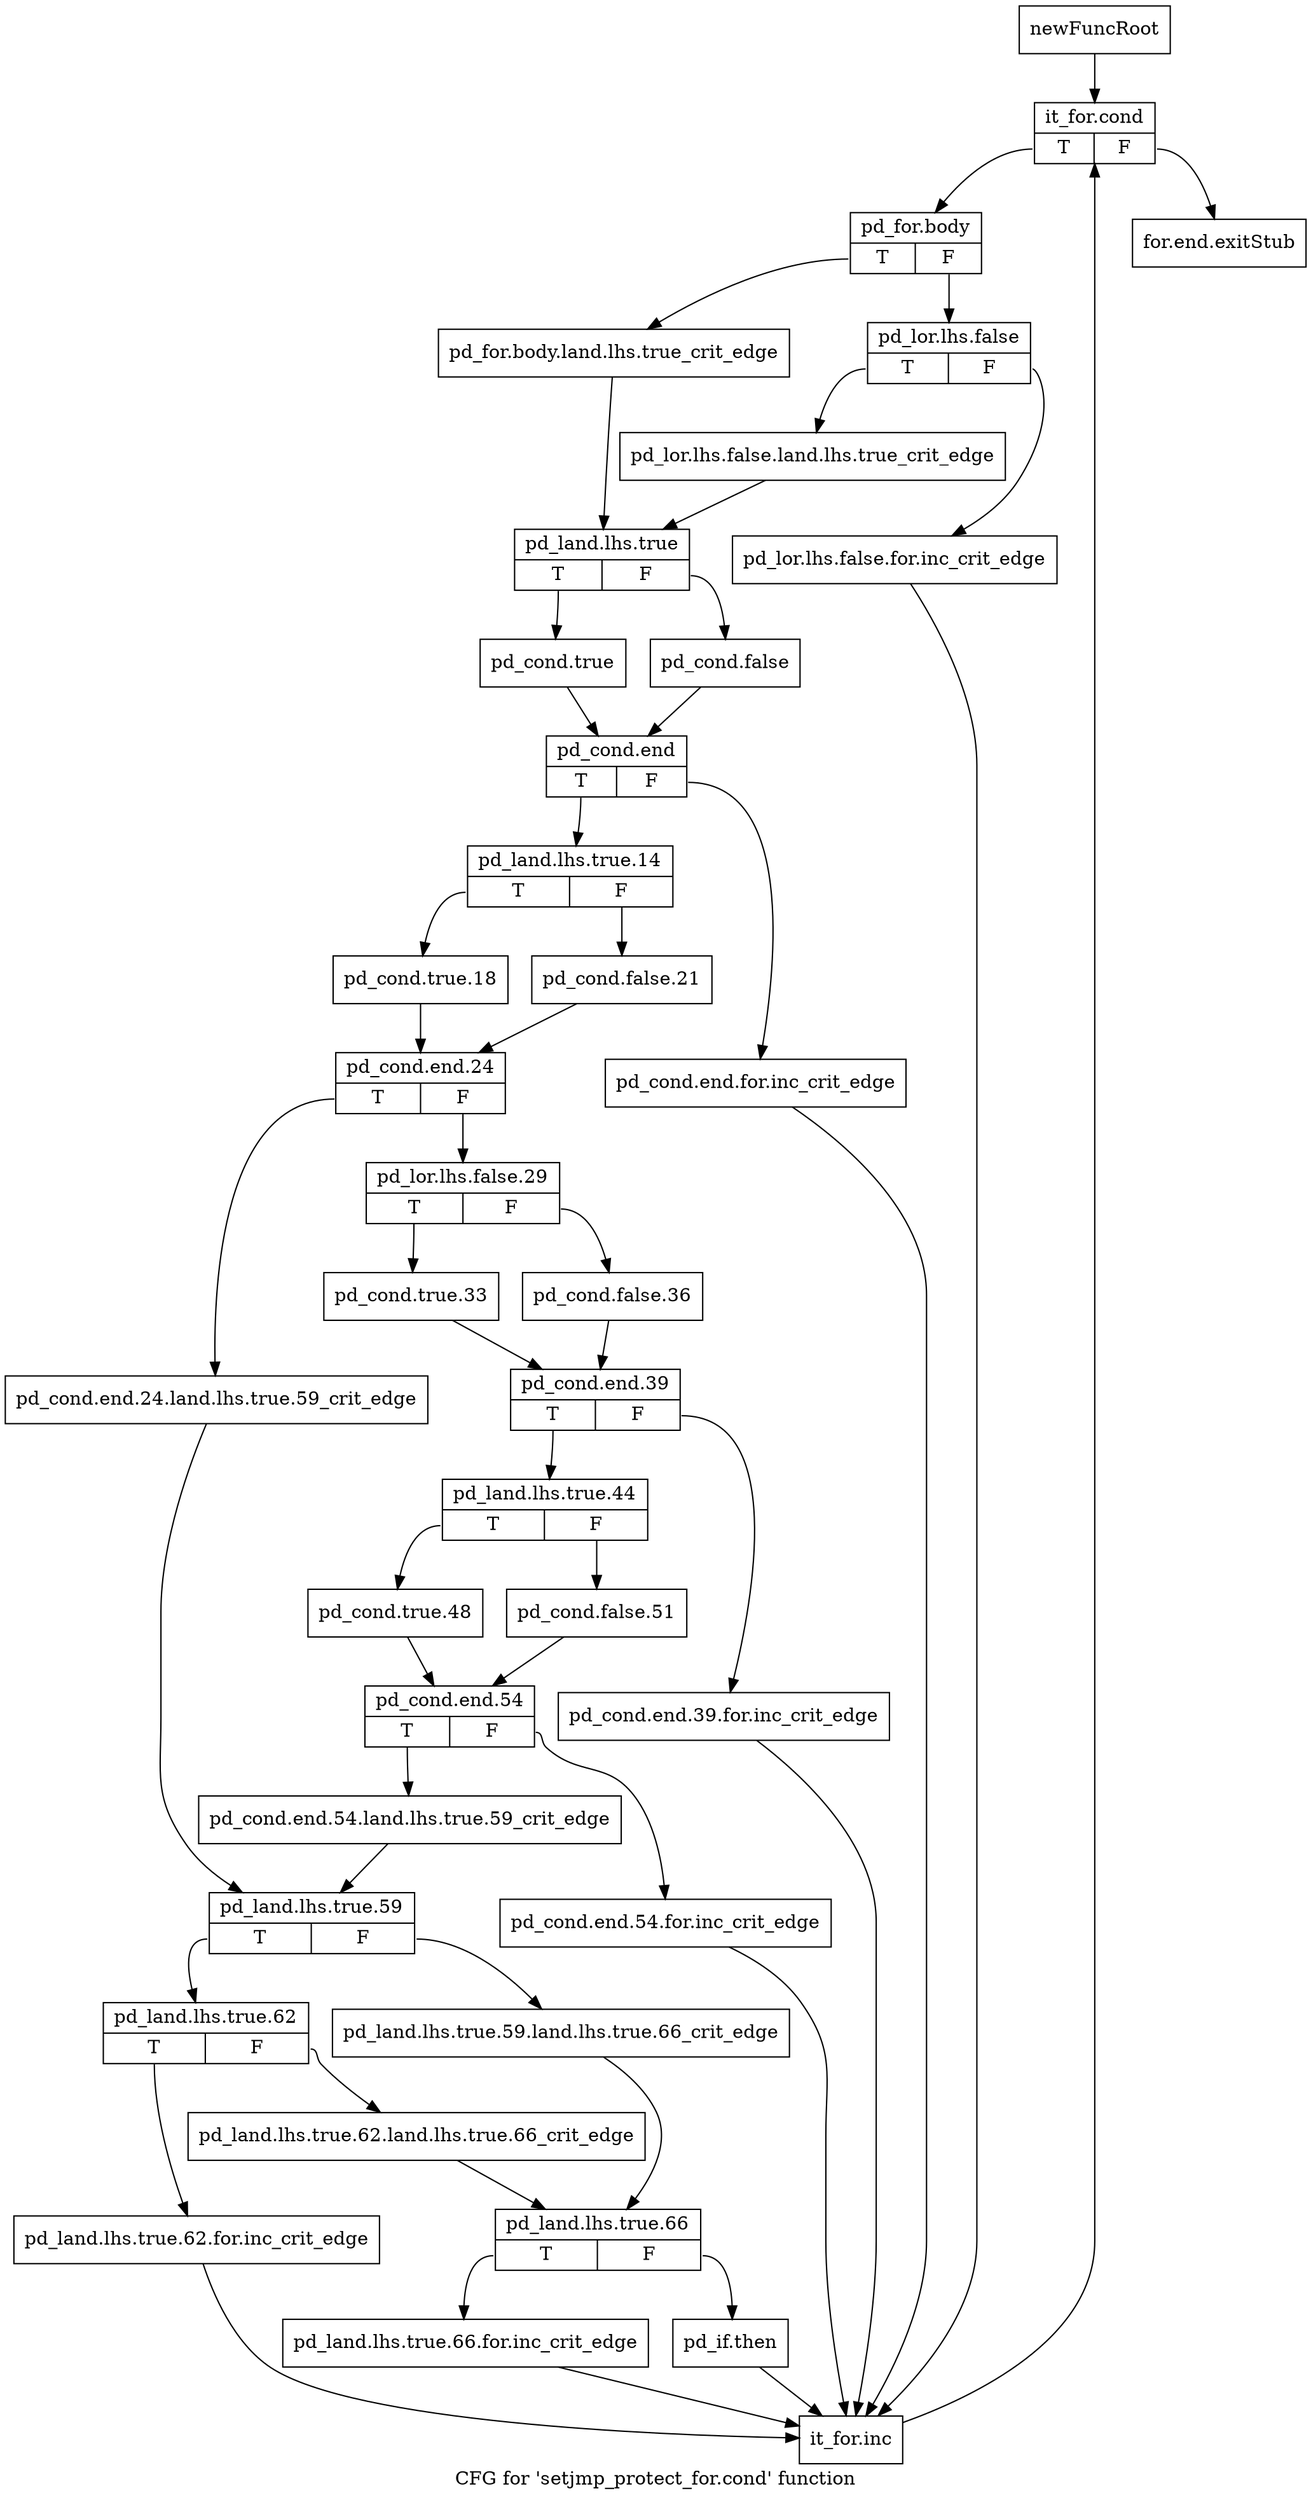 digraph "CFG for 'setjmp_protect_for.cond' function" {
	label="CFG for 'setjmp_protect_for.cond' function";

	Node0xb040cd0 [shape=record,label="{newFuncRoot}"];
	Node0xb040cd0 -> Node0xb040d70;
	Node0xb040d20 [shape=record,label="{for.end.exitStub}"];
	Node0xb040d70 [shape=record,label="{it_for.cond|{<s0>T|<s1>F}}"];
	Node0xb040d70:s0 -> Node0xb040dc0;
	Node0xb040d70:s1 -> Node0xb040d20;
	Node0xb040dc0 [shape=record,label="{pd_for.body|{<s0>T|<s1>F}}"];
	Node0xb040dc0:s0 -> Node0xb040f00;
	Node0xb040dc0:s1 -> Node0xb040e10;
	Node0xb040e10 [shape=record,label="{pd_lor.lhs.false|{<s0>T|<s1>F}}"];
	Node0xb040e10:s0 -> Node0xb040eb0;
	Node0xb040e10:s1 -> Node0xb040e60;
	Node0xb040e60 [shape=record,label="{pd_lor.lhs.false.for.inc_crit_edge}"];
	Node0xb040e60 -> Node0xb041860;
	Node0xb040eb0 [shape=record,label="{pd_lor.lhs.false.land.lhs.true_crit_edge}"];
	Node0xb040eb0 -> Node0xb040f50;
	Node0xb040f00 [shape=record,label="{pd_for.body.land.lhs.true_crit_edge}"];
	Node0xb040f00 -> Node0xb040f50;
	Node0xb040f50 [shape=record,label="{pd_land.lhs.true|{<s0>T|<s1>F}}"];
	Node0xb040f50:s0 -> Node0xb040ff0;
	Node0xb040f50:s1 -> Node0xb040fa0;
	Node0xb040fa0 [shape=record,label="{pd_cond.false}"];
	Node0xb040fa0 -> Node0xb041040;
	Node0xb040ff0 [shape=record,label="{pd_cond.true}"];
	Node0xb040ff0 -> Node0xb041040;
	Node0xb041040 [shape=record,label="{pd_cond.end|{<s0>T|<s1>F}}"];
	Node0xb041040:s0 -> Node0xb0410e0;
	Node0xb041040:s1 -> Node0xb041090;
	Node0xb041090 [shape=record,label="{pd_cond.end.for.inc_crit_edge}"];
	Node0xb041090 -> Node0xb041860;
	Node0xb0410e0 [shape=record,label="{pd_land.lhs.true.14|{<s0>T|<s1>F}}"];
	Node0xb0410e0:s0 -> Node0xb041180;
	Node0xb0410e0:s1 -> Node0xb041130;
	Node0xb041130 [shape=record,label="{pd_cond.false.21}"];
	Node0xb041130 -> Node0xb0411d0;
	Node0xb041180 [shape=record,label="{pd_cond.true.18}"];
	Node0xb041180 -> Node0xb0411d0;
	Node0xb0411d0 [shape=record,label="{pd_cond.end.24|{<s0>T|<s1>F}}"];
	Node0xb0411d0:s0 -> Node0xb041590;
	Node0xb0411d0:s1 -> Node0xb041220;
	Node0xb041220 [shape=record,label="{pd_lor.lhs.false.29|{<s0>T|<s1>F}}"];
	Node0xb041220:s0 -> Node0xb0412c0;
	Node0xb041220:s1 -> Node0xb041270;
	Node0xb041270 [shape=record,label="{pd_cond.false.36}"];
	Node0xb041270 -> Node0xb041310;
	Node0xb0412c0 [shape=record,label="{pd_cond.true.33}"];
	Node0xb0412c0 -> Node0xb041310;
	Node0xb041310 [shape=record,label="{pd_cond.end.39|{<s0>T|<s1>F}}"];
	Node0xb041310:s0 -> Node0xb0413b0;
	Node0xb041310:s1 -> Node0xb041360;
	Node0xb041360 [shape=record,label="{pd_cond.end.39.for.inc_crit_edge}"];
	Node0xb041360 -> Node0xb041860;
	Node0xb0413b0 [shape=record,label="{pd_land.lhs.true.44|{<s0>T|<s1>F}}"];
	Node0xb0413b0:s0 -> Node0xb041450;
	Node0xb0413b0:s1 -> Node0xb041400;
	Node0xb041400 [shape=record,label="{pd_cond.false.51}"];
	Node0xb041400 -> Node0xb0414a0;
	Node0xb041450 [shape=record,label="{pd_cond.true.48}"];
	Node0xb041450 -> Node0xb0414a0;
	Node0xb0414a0 [shape=record,label="{pd_cond.end.54|{<s0>T|<s1>F}}"];
	Node0xb0414a0:s0 -> Node0xb041540;
	Node0xb0414a0:s1 -> Node0xb0414f0;
	Node0xb0414f0 [shape=record,label="{pd_cond.end.54.for.inc_crit_edge}"];
	Node0xb0414f0 -> Node0xb041860;
	Node0xb041540 [shape=record,label="{pd_cond.end.54.land.lhs.true.59_crit_edge}"];
	Node0xb041540 -> Node0xb0415e0;
	Node0xb041590 [shape=record,label="{pd_cond.end.24.land.lhs.true.59_crit_edge}"];
	Node0xb041590 -> Node0xb0415e0;
	Node0xb0415e0 [shape=record,label="{pd_land.lhs.true.59|{<s0>T|<s1>F}}"];
	Node0xb0415e0:s0 -> Node0xb041680;
	Node0xb0415e0:s1 -> Node0xb041630;
	Node0xb041630 [shape=record,label="{pd_land.lhs.true.59.land.lhs.true.66_crit_edge}"];
	Node0xb041630 -> Node0xb041720;
	Node0xb041680 [shape=record,label="{pd_land.lhs.true.62|{<s0>T|<s1>F}}"];
	Node0xb041680:s0 -> Node0xb041810;
	Node0xb041680:s1 -> Node0xb0416d0;
	Node0xb0416d0 [shape=record,label="{pd_land.lhs.true.62.land.lhs.true.66_crit_edge}"];
	Node0xb0416d0 -> Node0xb041720;
	Node0xb041720 [shape=record,label="{pd_land.lhs.true.66|{<s0>T|<s1>F}}"];
	Node0xb041720:s0 -> Node0xb0417c0;
	Node0xb041720:s1 -> Node0xb041770;
	Node0xb041770 [shape=record,label="{pd_if.then}"];
	Node0xb041770 -> Node0xb041860;
	Node0xb0417c0 [shape=record,label="{pd_land.lhs.true.66.for.inc_crit_edge}"];
	Node0xb0417c0 -> Node0xb041860;
	Node0xb041810 [shape=record,label="{pd_land.lhs.true.62.for.inc_crit_edge}"];
	Node0xb041810 -> Node0xb041860;
	Node0xb041860 [shape=record,label="{it_for.inc}"];
	Node0xb041860 -> Node0xb040d70;
}
